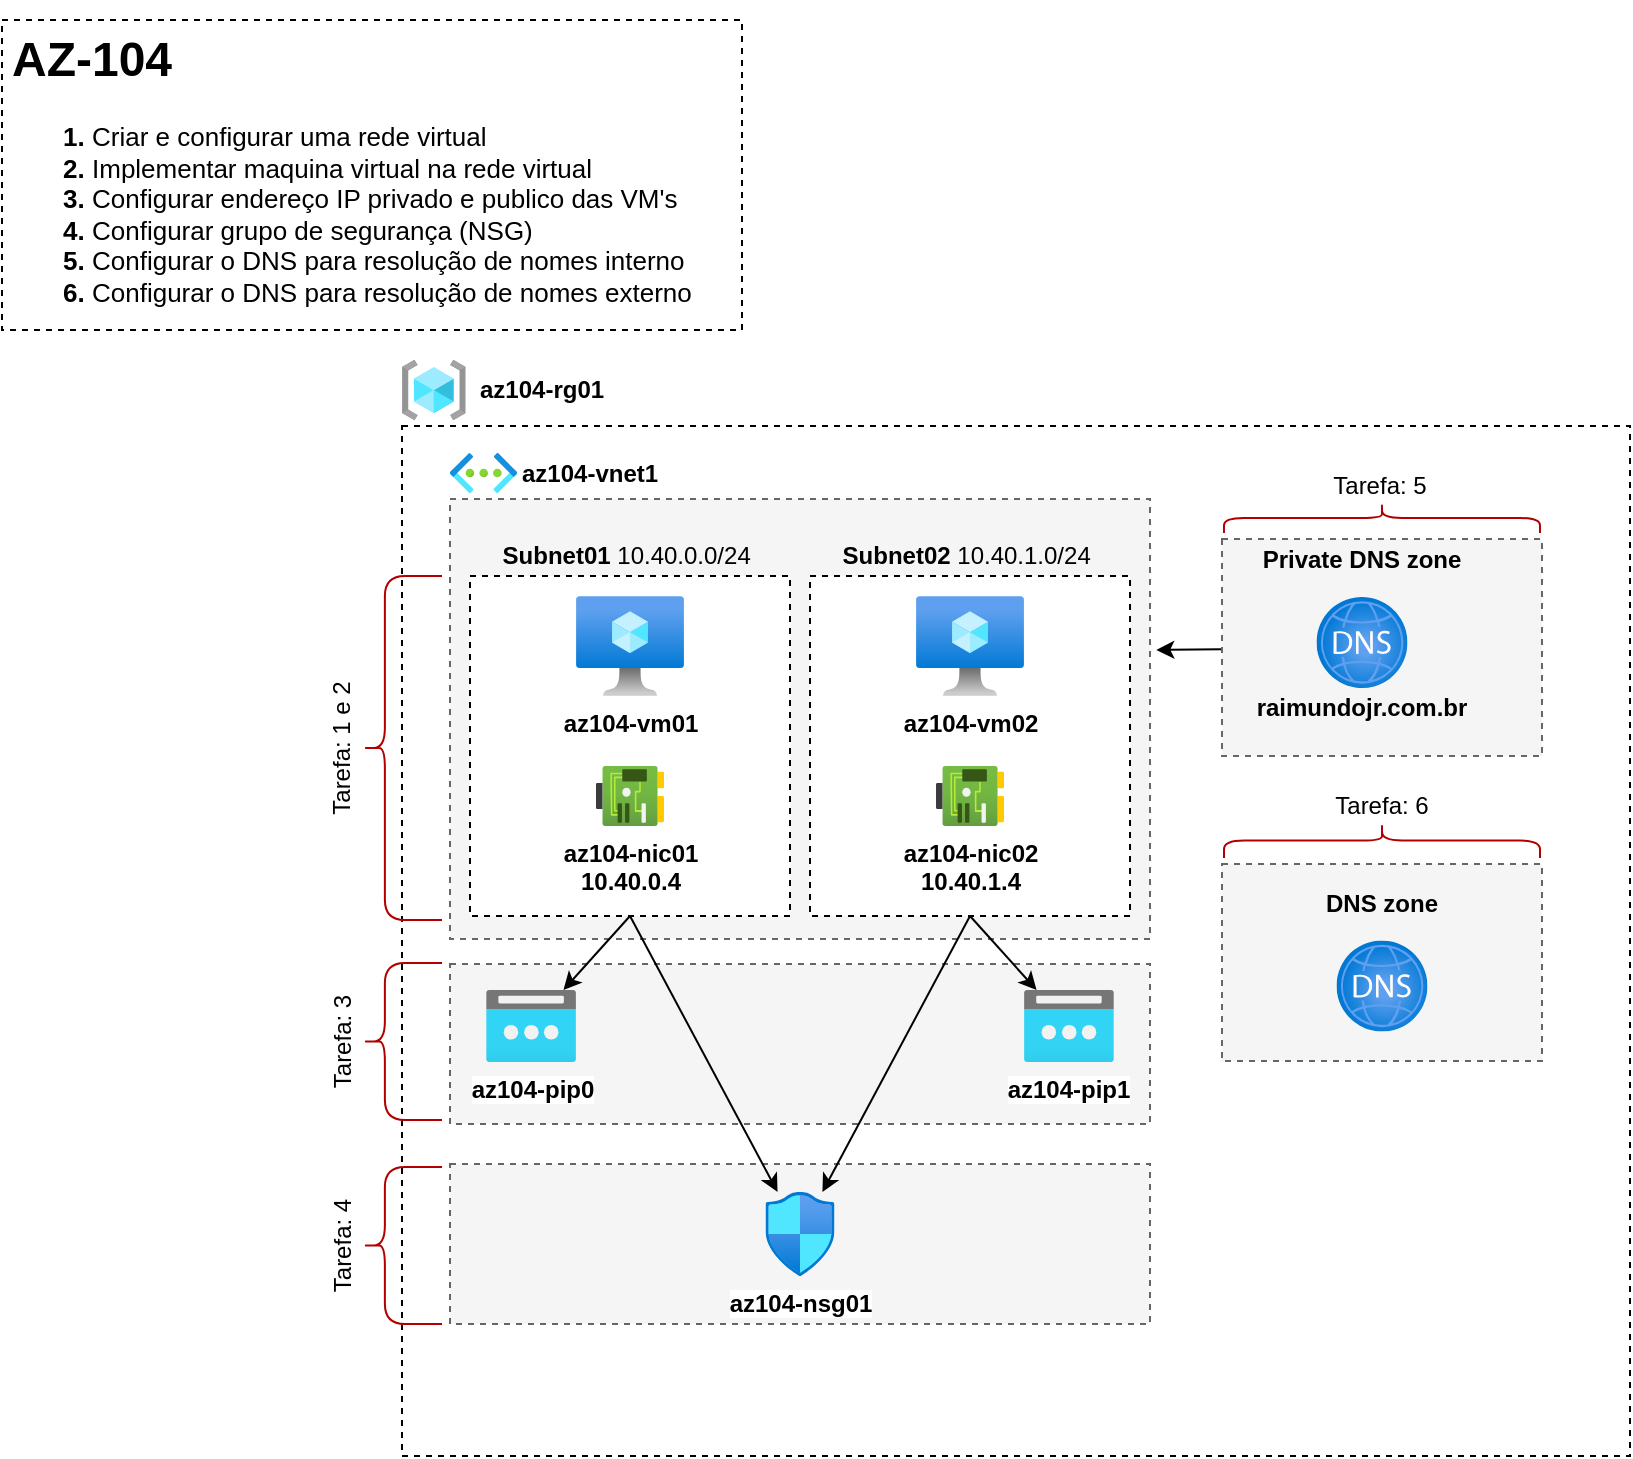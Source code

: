 <mxfile version="14.9.8" type="github">
  <diagram id="WI9T0HZ2pTsCkuznbFz-" name="Page-1">
    <mxGraphModel dx="1185" dy="635" grid="1" gridSize="10" guides="1" tooltips="1" connect="1" arrows="1" fold="1" page="1" pageScale="1" pageWidth="1169" pageHeight="827" math="0" shadow="0">
      <root>
        <mxCell id="0" />
        <mxCell id="1" parent="0" />
        <mxCell id="zG51wY706V_KKZoO0VVl-45" value="" style="rounded=0;whiteSpace=wrap;html=1;dashed=1;" vertex="1" parent="1">
          <mxGeometry x="40" y="30" width="370" height="155" as="geometry" />
        </mxCell>
        <mxCell id="zG51wY706V_KKZoO0VVl-30" value="" style="rounded=0;whiteSpace=wrap;html=1;dashed=1;" vertex="1" parent="1">
          <mxGeometry x="240" y="233" width="614" height="515" as="geometry" />
        </mxCell>
        <mxCell id="zG51wY706V_KKZoO0VVl-26" value="" style="rounded=0;whiteSpace=wrap;html=1;dashed=1;fillColor=#f5f5f5;strokeColor=#666666;fontColor=#333333;" vertex="1" parent="1">
          <mxGeometry x="264" y="269.5" width="350" height="220" as="geometry" />
        </mxCell>
        <mxCell id="zG51wY706V_KKZoO0VVl-37" value="" style="rounded=0;whiteSpace=wrap;html=1;dashed=1;" vertex="1" parent="1">
          <mxGeometry x="444.01" y="308" width="160" height="170" as="geometry" />
        </mxCell>
        <mxCell id="zG51wY706V_KKZoO0VVl-43" style="edgeStyle=none;rounded=0;orthogonalLoop=1;jettySize=auto;html=1;entryX=1.009;entryY=0.343;entryDx=0;entryDy=0;entryPerimeter=0;" edge="1" parent="1" source="zG51wY706V_KKZoO0VVl-16" target="zG51wY706V_KKZoO0VVl-26">
          <mxGeometry relative="1" as="geometry" />
        </mxCell>
        <mxCell id="zG51wY706V_KKZoO0VVl-23" value="" style="rounded=0;whiteSpace=wrap;html=1;dashed=1;fillColor=#f5f5f5;strokeColor=#666666;fontColor=#333333;" vertex="1" parent="1">
          <mxGeometry x="264" y="502" width="350" height="80" as="geometry" />
        </mxCell>
        <mxCell id="zG51wY706V_KKZoO0VVl-24" value="" style="rounded=0;whiteSpace=wrap;html=1;dashed=1;fillColor=#f5f5f5;strokeColor=#666666;fontColor=#333333;" vertex="1" parent="1">
          <mxGeometry x="264" y="602" width="350" height="80" as="geometry" />
        </mxCell>
        <mxCell id="zG51wY706V_KKZoO0VVl-12" value="az104-pip0" style="aspect=fixed;html=1;points=[];align=center;image;fontSize=12;image=img/lib/azure2/networking/Public_IP_Addresses.svg;dashed=1;fontStyle=1" vertex="1" parent="1">
          <mxGeometry x="282.05" y="515" width="45" height="36" as="geometry" />
        </mxCell>
        <mxCell id="zG51wY706V_KKZoO0VVl-13" value="az104-pip1" style="aspect=fixed;html=1;points=[];align=center;image;fontSize=12;image=img/lib/azure2/networking/Public_IP_Addresses.svg;dashed=1;fontStyle=1" vertex="1" parent="1">
          <mxGeometry x="550.96" y="515" width="45" height="36" as="geometry" />
        </mxCell>
        <mxCell id="zG51wY706V_KKZoO0VVl-14" value="az104-nsg01" style="aspect=fixed;html=1;points=[];align=center;image;fontSize=12;image=img/lib/azure2/networking/Network_Security_Groups.svg;dashed=1;fontStyle=1" vertex="1" parent="1">
          <mxGeometry x="421.7" y="616" width="34.59" height="42" as="geometry" />
        </mxCell>
        <mxCell id="zG51wY706V_KKZoO0VVl-40" style="edgeStyle=none;rounded=0;orthogonalLoop=1;jettySize=auto;html=1;exitX=0.5;exitY=1;exitDx=0;exitDy=0;" edge="1" parent="1" source="zG51wY706V_KKZoO0VVl-27" target="zG51wY706V_KKZoO0VVl-14">
          <mxGeometry relative="1" as="geometry" />
        </mxCell>
        <mxCell id="zG51wY706V_KKZoO0VVl-41" style="edgeStyle=none;rounded=0;orthogonalLoop=1;jettySize=auto;html=1;exitX=0.5;exitY=1;exitDx=0;exitDy=0;" edge="1" parent="1" source="zG51wY706V_KKZoO0VVl-27" target="zG51wY706V_KKZoO0VVl-12">
          <mxGeometry relative="1" as="geometry" />
        </mxCell>
        <mxCell id="zG51wY706V_KKZoO0VVl-27" value="" style="rounded=0;whiteSpace=wrap;html=1;dashed=1;" vertex="1" parent="1">
          <mxGeometry x="274" y="308" width="160" height="170" as="geometry" />
        </mxCell>
        <mxCell id="zG51wY706V_KKZoO0VVl-28" value="az104-vm01" style="aspect=fixed;html=1;points=[];align=center;image;fontSize=12;image=img/lib/azure2/compute/Virtual_Machine.svg;fontStyle=1" vertex="1" parent="1">
          <mxGeometry x="327.05" y="318" width="53.91" height="50" as="geometry" />
        </mxCell>
        <mxCell id="zG51wY706V_KKZoO0VVl-29" value="az104-vnet1" style="aspect=fixed;html=1;points=[];align=left;image;fontSize=12;image=img/lib/azure2/networking/Virtual_Networks.svg;dashed=1;fontStyle=1;labelPosition=right;verticalLabelPosition=middle;verticalAlign=middle;imageBackground=#ffffff;" vertex="1" parent="1">
          <mxGeometry x="264" y="246.5" width="33.5" height="20" as="geometry" />
        </mxCell>
        <mxCell id="zG51wY706V_KKZoO0VVl-31" value="az104-vm02" style="aspect=fixed;html=1;points=[];align=center;image;fontSize=12;image=img/lib/azure2/compute/Virtual_Machine.svg;fontStyle=1" vertex="1" parent="1">
          <mxGeometry x="497.05" y="318" width="53.91" height="50" as="geometry" />
        </mxCell>
        <mxCell id="zG51wY706V_KKZoO0VVl-32" value="az104-nic01&lt;br&gt;10.40.0.4" style="aspect=fixed;html=1;points=[];align=center;image;fontSize=12;image=img/lib/azure2/networking/Network_Interfaces.svg;dashed=1;fontStyle=1" vertex="1" parent="1">
          <mxGeometry x="337" y="403" width="34" height="30" as="geometry" />
        </mxCell>
        <mxCell id="zG51wY706V_KKZoO0VVl-33" value="az104-nic02&lt;br&gt;10.40.1.4" style="aspect=fixed;html=1;points=[];align=center;image;fontSize=12;image=img/lib/azure2/networking/Network_Interfaces.svg;dashed=1;fontStyle=1" vertex="1" parent="1">
          <mxGeometry x="507.01" y="403" width="34" height="30" as="geometry" />
        </mxCell>
        <mxCell id="zG51wY706V_KKZoO0VVl-34" value="&lt;b&gt;Subnet01 &lt;/b&gt;10.40.0.0/24&amp;nbsp;" style="text;html=1;strokeColor=none;fillColor=none;align=center;verticalAlign=middle;whiteSpace=wrap;rounded=0;dashed=1;" vertex="1" parent="1">
          <mxGeometry x="274" y="288" width="160" height="20" as="geometry" />
        </mxCell>
        <mxCell id="zG51wY706V_KKZoO0VVl-35" value="az104-rg01" style="aspect=fixed;html=1;points=[];align=left;image;fontSize=12;image=img/lib/azure2/general/Resource_Groups.svg;dashed=1;fontStyle=1;labelPosition=right;verticalLabelPosition=middle;verticalAlign=middle;spacingRight=0;spacingLeft=5;" vertex="1" parent="1">
          <mxGeometry x="240" y="200" width="31.88" height="30" as="geometry" />
        </mxCell>
        <mxCell id="zG51wY706V_KKZoO0VVl-38" value="&lt;b&gt;Subnet02&amp;nbsp;&lt;/b&gt;10.40.1.0/24&amp;nbsp;" style="text;html=1;strokeColor=none;fillColor=none;align=center;verticalAlign=middle;whiteSpace=wrap;rounded=0;dashed=1;" vertex="1" parent="1">
          <mxGeometry x="444.01" y="288" width="160" height="20" as="geometry" />
        </mxCell>
        <mxCell id="zG51wY706V_KKZoO0VVl-39" style="rounded=0;orthogonalLoop=1;jettySize=auto;html=1;exitX=0.5;exitY=1;exitDx=0;exitDy=0;" edge="1" parent="1" source="zG51wY706V_KKZoO0VVl-37" target="zG51wY706V_KKZoO0VVl-14">
          <mxGeometry relative="1" as="geometry" />
        </mxCell>
        <mxCell id="zG51wY706V_KKZoO0VVl-42" style="edgeStyle=none;rounded=0;orthogonalLoop=1;jettySize=auto;html=1;exitX=0.5;exitY=1;exitDx=0;exitDy=0;" edge="1" parent="1" source="zG51wY706V_KKZoO0VVl-37" target="zG51wY706V_KKZoO0VVl-13">
          <mxGeometry relative="1" as="geometry" />
        </mxCell>
        <mxCell id="zG51wY706V_KKZoO0VVl-44" value="&lt;h1&gt;&lt;span&gt;AZ-104&lt;/span&gt;&lt;/h1&gt;&lt;h1 style=&quot;font-size: 13px&quot;&gt;&lt;ol&gt;&lt;li&gt;&lt;span style=&quot;font-weight: 400&quot;&gt;Criar e configurar uma rede virtual&lt;/span&gt;&lt;/li&gt;&lt;li&gt;&lt;span style=&quot;font-weight: 400&quot;&gt;Implementar maquina virtual na rede virtual&lt;/span&gt;&lt;/li&gt;&lt;li&gt;&lt;span style=&quot;font-weight: normal&quot;&gt;Configurar endereço IP privado e publico das VM&#39;s&lt;/span&gt;&lt;br&gt;&lt;/li&gt;&lt;li&gt;&lt;span style=&quot;font-weight: 400&quot;&gt;Configurar grupo de segurança (NSG)&lt;/span&gt;&lt;/li&gt;&lt;li&gt;&lt;span style=&quot;font-weight: 400&quot;&gt;Configurar o DNS para resolução de nomes interno&lt;/span&gt;&lt;/li&gt;&lt;li&gt;&lt;span style=&quot;font-weight: 400&quot;&gt;Configurar o DNS para resolução de nomes externo&lt;/span&gt;&lt;/li&gt;&lt;/ol&gt;&lt;/h1&gt;" style="text;html=1;strokeColor=none;fillColor=none;spacing=5;spacingTop=-20;whiteSpace=wrap;overflow=hidden;rounded=0;dashed=1;" vertex="1" parent="1">
          <mxGeometry x="40" y="30" width="350" height="145" as="geometry" />
        </mxCell>
        <mxCell id="zG51wY706V_KKZoO0VVl-46" value="" style="group" vertex="1" connectable="0" parent="1">
          <mxGeometry x="650" y="452" width="160" height="98.5" as="geometry" />
        </mxCell>
        <mxCell id="zG51wY706V_KKZoO0VVl-19" value="" style="rounded=0;whiteSpace=wrap;html=1;dashed=1;fillColor=#f5f5f5;strokeColor=#666666;fontColor=#333333;" vertex="1" parent="zG51wY706V_KKZoO0VVl-46">
          <mxGeometry width="160" height="98.5" as="geometry" />
        </mxCell>
        <mxCell id="zG51wY706V_KKZoO0VVl-20" value="" style="aspect=fixed;html=1;points=[];align=center;image;fontSize=12;image=img/lib/azure2/networking/DNS_Zones.svg;dashed=1;" vertex="1" parent="zG51wY706V_KKZoO0VVl-46">
          <mxGeometry x="57.25" y="38.25" width="45.5" height="45.5" as="geometry" />
        </mxCell>
        <mxCell id="zG51wY706V_KKZoO0VVl-21" value="DNS zone" style="text;html=1;strokeColor=none;fillColor=none;align=center;verticalAlign=middle;whiteSpace=wrap;rounded=0;dashed=1;fontStyle=1" vertex="1" parent="zG51wY706V_KKZoO0VVl-46">
          <mxGeometry x="20" y="10" width="120" height="20" as="geometry" />
        </mxCell>
        <mxCell id="zG51wY706V_KKZoO0VVl-47" value="" style="shape=curlyBracket;whiteSpace=wrap;html=1;rounded=1;fillColor=#e51400;strokeColor=#B20000;fontColor=#ffffff;size=0.286;" vertex="1" parent="1">
          <mxGeometry x="220" y="308" width="40" height="172" as="geometry" />
        </mxCell>
        <mxCell id="zG51wY706V_KKZoO0VVl-49" value="" style="shape=curlyBracket;whiteSpace=wrap;html=1;rounded=1;fillColor=#e51400;strokeColor=#B20000;fontColor=#ffffff;size=0.286;" vertex="1" parent="1">
          <mxGeometry x="220" y="603.5" width="40" height="78.5" as="geometry" />
        </mxCell>
        <mxCell id="zG51wY706V_KKZoO0VVl-50" value="Tarefa: 1 e 2" style="text;html=1;strokeColor=none;fillColor=none;align=center;verticalAlign=middle;whiteSpace=wrap;rounded=0;rotation=-90;" vertex="1" parent="1">
          <mxGeometry x="170" y="384" width="80" height="20" as="geometry" />
        </mxCell>
        <mxCell id="zG51wY706V_KKZoO0VVl-52" value="Tarefa: 4" style="text;html=1;strokeColor=none;fillColor=none;align=center;verticalAlign=middle;whiteSpace=wrap;rounded=0;rotation=-90;" vertex="1" parent="1">
          <mxGeometry x="170" y="632.75" width="80" height="20" as="geometry" />
        </mxCell>
        <mxCell id="zG51wY706V_KKZoO0VVl-58" value="" style="group" vertex="1" connectable="0" parent="1">
          <mxGeometry x="640" y="280" width="160" height="108.5" as="geometry" />
        </mxCell>
        <mxCell id="zG51wY706V_KKZoO0VVl-16" value="" style="rounded=0;whiteSpace=wrap;html=1;dashed=1;fillColor=#f5f5f5;strokeColor=#666666;fontColor=#333333;" vertex="1" parent="zG51wY706V_KKZoO0VVl-58">
          <mxGeometry x="10" y="9.47" width="160" height="108.5" as="geometry" />
        </mxCell>
        <mxCell id="zG51wY706V_KKZoO0VVl-53" value="Private DNS zone" style="text;html=1;strokeColor=none;fillColor=none;align=center;verticalAlign=middle;whiteSpace=wrap;rounded=0;dashed=1;fontStyle=1" vertex="1" parent="zG51wY706V_KKZoO0VVl-58">
          <mxGeometry x="20" y="10" width="120" height="20" as="geometry" />
        </mxCell>
        <mxCell id="zG51wY706V_KKZoO0VVl-54" value="" style="aspect=fixed;html=1;points=[];align=center;image;fontSize=12;image=img/lib/azure2/networking/DNS_Zones.svg;dashed=1;" vertex="1" parent="zG51wY706V_KKZoO0VVl-58">
          <mxGeometry x="57.25" y="38.5" width="45.5" height="45.5" as="geometry" />
        </mxCell>
        <mxCell id="zG51wY706V_KKZoO0VVl-55" value="raimundojr.com.br" style="text;html=1;strokeColor=none;fillColor=none;align=center;verticalAlign=middle;whiteSpace=wrap;rounded=0;dashed=1;fontStyle=1" vertex="1" parent="zG51wY706V_KKZoO0VVl-58">
          <mxGeometry x="20" y="84" width="120" height="20" as="geometry" />
        </mxCell>
        <mxCell id="zG51wY706V_KKZoO0VVl-60" value="" style="group" vertex="1" connectable="0" parent="1">
          <mxGeometry x="200" y="500.75" width="60" height="80" as="geometry" />
        </mxCell>
        <mxCell id="zG51wY706V_KKZoO0VVl-48" value="" style="shape=curlyBracket;whiteSpace=wrap;html=1;rounded=1;fillColor=#e51400;strokeColor=#B20000;fontColor=#ffffff;size=0.286;" vertex="1" parent="zG51wY706V_KKZoO0VVl-60">
          <mxGeometry x="20" y="0.75" width="40" height="78.5" as="geometry" />
        </mxCell>
        <mxCell id="zG51wY706V_KKZoO0VVl-51" value="Tarefa: 3" style="text;html=1;strokeColor=none;fillColor=none;align=center;verticalAlign=middle;whiteSpace=wrap;rounded=0;rotation=-90;" vertex="1" parent="zG51wY706V_KKZoO0VVl-60">
          <mxGeometry x="-30" y="30" width="80" height="20" as="geometry" />
        </mxCell>
        <mxCell id="zG51wY706V_KKZoO0VVl-63" value="Tarefa: 6" style="text;html=1;strokeColor=none;fillColor=none;align=center;verticalAlign=middle;whiteSpace=wrap;rounded=0;rotation=0;" vertex="1" parent="1">
          <mxGeometry x="689.99" y="413" width="80" height="20" as="geometry" />
        </mxCell>
        <mxCell id="zG51wY706V_KKZoO0VVl-62" value="" style="shape=curlyBracket;whiteSpace=wrap;html=1;rounded=1;fillColor=#e51400;strokeColor=#B20000;fontColor=#ffffff;size=0.5;rotation=90;" vertex="1" parent="1">
          <mxGeometry x="722.55" y="200" width="14.88" height="158" as="geometry" />
        </mxCell>
        <mxCell id="zG51wY706V_KKZoO0VVl-65" value="" style="shape=curlyBracket;whiteSpace=wrap;html=1;rounded=1;fillColor=#e51400;strokeColor=#B20000;fontColor=#ffffff;size=0.5;rotation=90;" vertex="1" parent="1">
          <mxGeometry x="721.28" y="361.28" width="17.44" height="158" as="geometry" />
        </mxCell>
        <mxCell id="zG51wY706V_KKZoO0VVl-64" value="Tarefa: 5" style="text;html=1;strokeColor=none;fillColor=none;align=center;verticalAlign=middle;whiteSpace=wrap;rounded=0;rotation=0;" vertex="1" parent="1">
          <mxGeometry x="689" y="253" width="80" height="20" as="geometry" />
        </mxCell>
      </root>
    </mxGraphModel>
  </diagram>
</mxfile>
